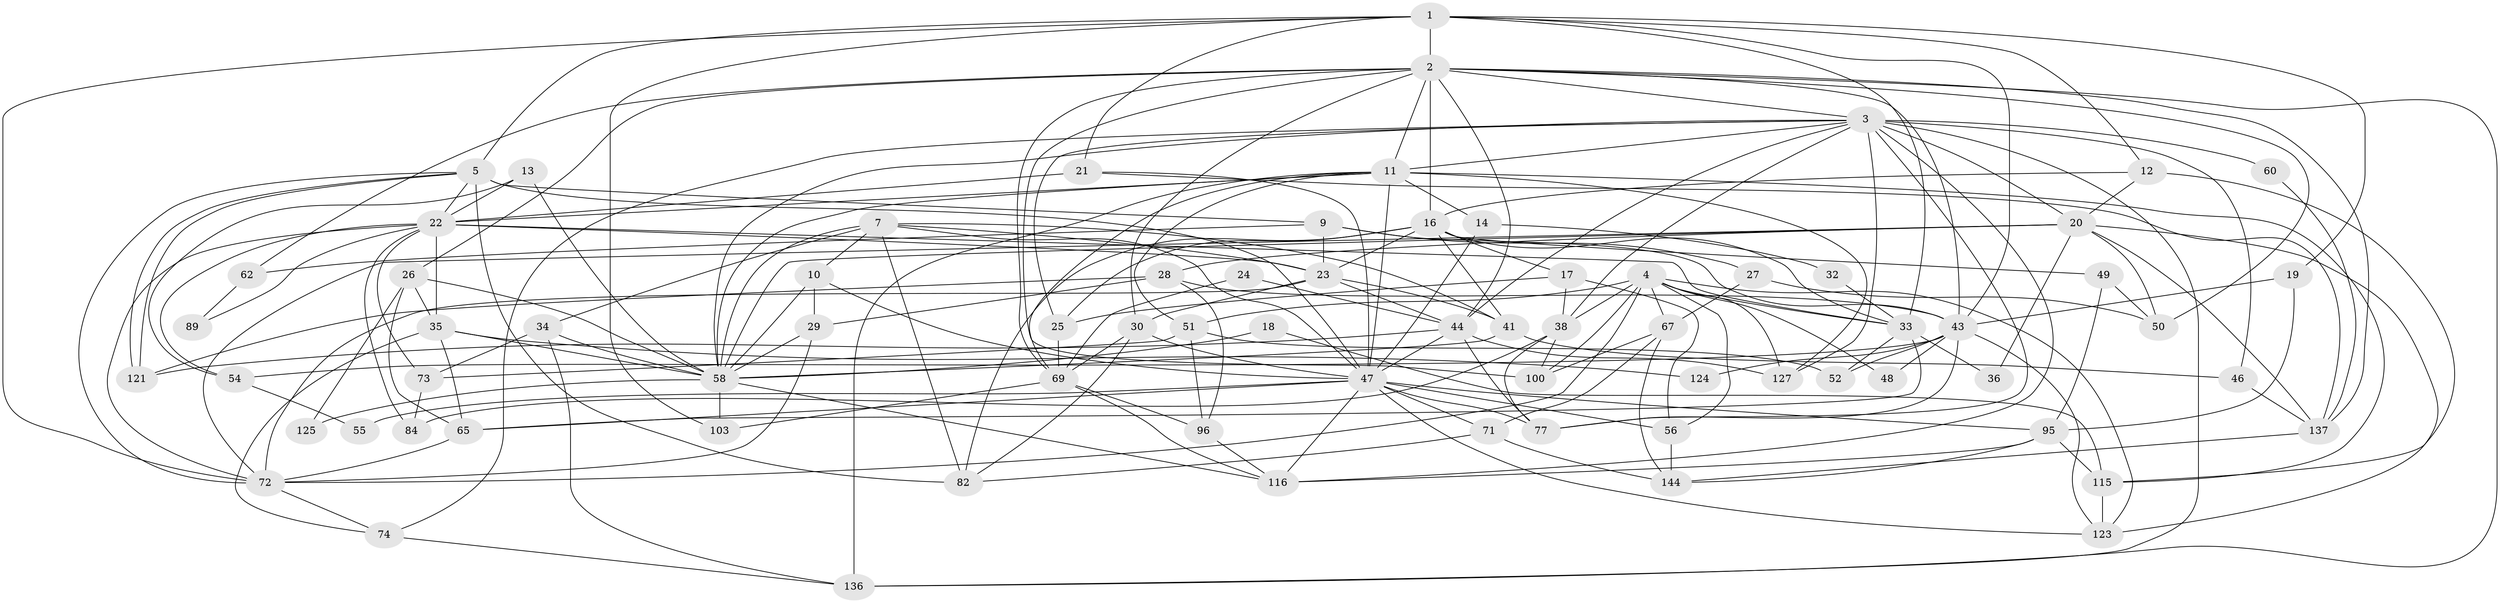 // original degree distribution, {5: 0.18120805369127516, 2: 0.1342281879194631, 3: 0.22818791946308725, 4: 0.3288590604026846, 6: 0.08053691275167785, 7: 0.03355704697986577, 8: 0.013422818791946308}
// Generated by graph-tools (version 1.1) at 2025/14/03/09/25 04:14:56]
// undirected, 74 vertices, 202 edges
graph export_dot {
graph [start="1"]
  node [color=gray90,style=filled];
  1 [super="+117"];
  2 [super="+8"];
  3 [super="+6+64"];
  4 [super="+107+39+75"];
  5 [super="+120"];
  7 [super="+104"];
  9 [super="+99"];
  10 [super="+66"];
  11 [super="+97+109+76+40"];
  12 [super="+53"];
  13;
  14;
  16 [super="+63+42"];
  17 [super="+81"];
  18;
  19;
  20 [super="+57"];
  21;
  22 [super="+37"];
  23 [super="+101"];
  24;
  25;
  26;
  27 [super="+31"];
  28 [super="+70"];
  29;
  30;
  32;
  33 [super="+45"];
  34;
  35 [super="+79"];
  36;
  38 [super="+114"];
  41 [super="+132"];
  43 [super="+93"];
  44 [super="+85+68+133"];
  46;
  47 [super="+86+91+61"];
  48;
  49;
  50;
  51 [super="+142"];
  52;
  54;
  55;
  56 [super="+118"];
  58 [super="+145+94+106+87"];
  60;
  62;
  65 [super="+122"];
  67;
  69 [super="+92"];
  71;
  72 [super="+80"];
  73 [super="+112"];
  74;
  77;
  82 [super="+135"];
  84;
  89;
  95 [super="+140"];
  96;
  100;
  103;
  115 [super="+119"];
  116 [super="+130"];
  121;
  123 [super="+141"];
  124;
  125;
  127;
  136;
  137;
  144 [super="+146"];
  1 -- 103;
  1 -- 19;
  1 -- 33;
  1 -- 5;
  1 -- 21;
  1 -- 72;
  1 -- 12;
  1 -- 43;
  1 -- 2;
  2 -- 26;
  2 -- 3;
  2 -- 100;
  2 -- 69;
  2 -- 136;
  2 -- 137;
  2 -- 11;
  2 -- 43;
  2 -- 44;
  2 -- 16;
  2 -- 50;
  2 -- 62;
  2 -- 30;
  3 -- 46 [weight=2];
  3 -- 116;
  3 -- 60;
  3 -- 11;
  3 -- 20 [weight=2];
  3 -- 58;
  3 -- 38;
  3 -- 136;
  3 -- 74;
  3 -- 44;
  3 -- 77;
  3 -- 25;
  3 -- 127;
  4 -- 56;
  4 -- 48;
  4 -- 67;
  4 -- 100;
  4 -- 72;
  4 -- 123;
  4 -- 38;
  4 -- 33;
  4 -- 51;
  4 -- 127;
  5 -- 121;
  5 -- 121;
  5 -- 9;
  5 -- 82;
  5 -- 72;
  5 -- 22;
  5 -- 47 [weight=3];
  7 -- 10;
  7 -- 58;
  7 -- 41;
  7 -- 34;
  7 -- 23;
  7 -- 82;
  7 -- 47;
  9 -- 62;
  9 -- 27;
  9 -- 23 [weight=2];
  9 -- 43;
  10 -- 29;
  10 -- 58 [weight=2];
  10 -- 47;
  11 -- 69;
  11 -- 22;
  11 -- 14;
  11 -- 58;
  11 -- 127;
  11 -- 136;
  11 -- 115;
  11 -- 51;
  11 -- 47;
  12 -- 115;
  12 -- 20;
  12 -- 16 [weight=2];
  13 -- 54;
  13 -- 22;
  13 -- 58;
  14 -- 32;
  14 -- 47 [weight=2];
  16 -- 17;
  16 -- 49;
  16 -- 23;
  16 -- 41;
  16 -- 33;
  16 -- 82;
  16 -- 25;
  17 -- 25;
  17 -- 38 [weight=2];
  17 -- 56 [weight=2];
  18 -- 58;
  18 -- 115;
  19 -- 95;
  19 -- 43;
  20 -- 50;
  20 -- 28;
  20 -- 72;
  20 -- 58 [weight=2];
  20 -- 36;
  20 -- 137;
  20 -- 123;
  21 -- 137;
  21 -- 22;
  21 -- 47;
  22 -- 72;
  22 -- 54;
  22 -- 89;
  22 -- 33;
  22 -- 84;
  22 -- 73;
  22 -- 23;
  22 -- 35;
  23 -- 44 [weight=2];
  23 -- 72;
  23 -- 41;
  23 -- 30;
  24 -- 69;
  24 -- 44;
  25 -- 69;
  26 -- 125;
  26 -- 65;
  26 -- 58;
  26 -- 35;
  27 -- 67;
  27 -- 50 [weight=2];
  28 -- 96;
  28 -- 121;
  28 -- 43 [weight=2];
  28 -- 29;
  29 -- 72;
  29 -- 58;
  30 -- 69;
  30 -- 82;
  30 -- 47;
  32 -- 33;
  33 -- 36;
  33 -- 52;
  33 -- 65;
  34 -- 136;
  34 -- 58;
  34 -- 73;
  35 -- 65 [weight=3];
  35 -- 58;
  35 -- 74;
  35 -- 124;
  38 -- 100;
  38 -- 84;
  38 -- 77;
  41 -- 46;
  41 -- 58;
  43 -- 52;
  43 -- 124;
  43 -- 77;
  43 -- 48;
  43 -- 54;
  43 -- 123;
  44 -- 121;
  44 -- 127;
  44 -- 47;
  44 -- 77;
  46 -- 137;
  47 -- 56;
  47 -- 123;
  47 -- 77;
  47 -- 116;
  47 -- 55 [weight=2];
  47 -- 95;
  47 -- 71;
  47 -- 65;
  49 -- 50;
  49 -- 95;
  51 -- 52;
  51 -- 96;
  51 -- 73;
  54 -- 55;
  56 -- 144;
  58 -- 125 [weight=2];
  58 -- 103;
  58 -- 116;
  60 -- 137;
  62 -- 89;
  65 -- 72;
  67 -- 100;
  67 -- 71;
  67 -- 144;
  69 -- 96;
  69 -- 116;
  69 -- 103;
  71 -- 144;
  71 -- 82;
  72 -- 74;
  73 -- 84;
  74 -- 136;
  95 -- 115 [weight=2];
  95 -- 144;
  95 -- 116;
  96 -- 116;
  115 -- 123;
  137 -- 144;
}
